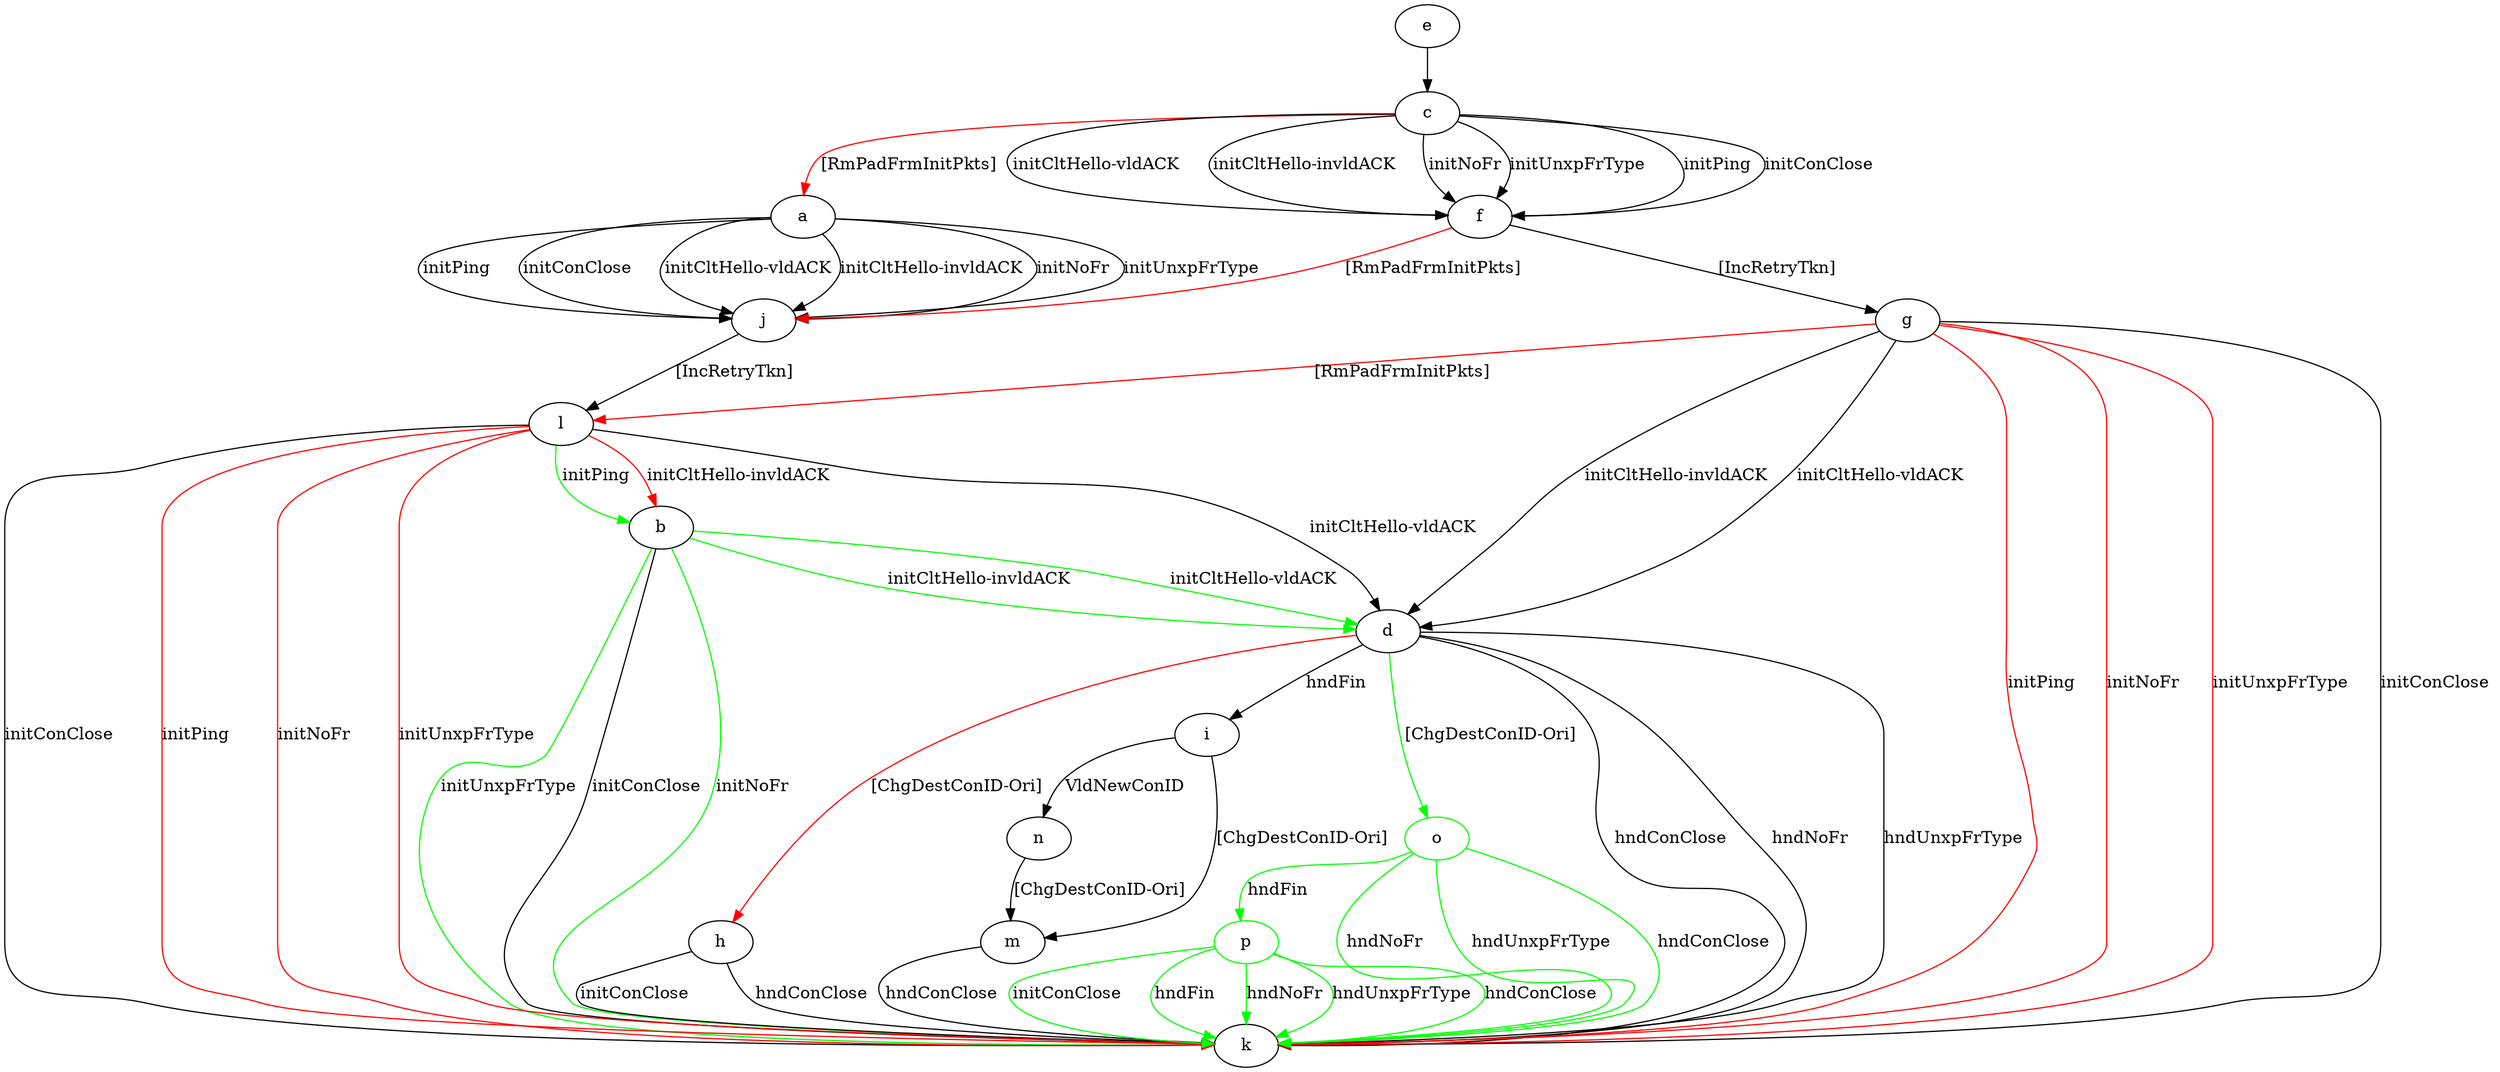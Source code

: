 digraph "" {
	a -> j	[key=0,
		label="initPing "];
	a -> j	[key=1,
		label="initConClose "];
	a -> j	[key=2,
		label="initCltHello-vldACK "];
	a -> j	[key=3,
		label="initCltHello-invldACK "];
	a -> j	[key=4,
		label="initNoFr "];
	a -> j	[key=5,
		label="initUnxpFrType "];
	b -> d	[key=0,
		color=green,
		label="initCltHello-vldACK "];
	b -> d	[key=1,
		color=green,
		label="initCltHello-invldACK "];
	b -> k	[key=0,
		label="initConClose "];
	b -> k	[key=1,
		color=green,
		label="initNoFr "];
	b -> k	[key=2,
		color=green,
		label="initUnxpFrType "];
	c -> a	[key=0,
		color=red,
		label="[RmPadFrmInitPkts] "];
	c -> f	[key=0,
		label="initPing "];
	c -> f	[key=1,
		label="initConClose "];
	c -> f	[key=2,
		label="initCltHello-vldACK "];
	c -> f	[key=3,
		label="initCltHello-invldACK "];
	c -> f	[key=4,
		label="initNoFr "];
	c -> f	[key=5,
		label="initUnxpFrType "];
	d -> h	[key=0,
		color=red,
		label="[ChgDestConID-Ori] "];
	d -> i	[key=0,
		label="hndFin "];
	d -> k	[key=0,
		label="hndConClose "];
	d -> k	[key=1,
		label="hndNoFr "];
	d -> k	[key=2,
		label="hndUnxpFrType "];
	o	[color=green];
	d -> o	[key=0,
		color=green,
		label="[ChgDestConID-Ori] "];
	e -> c	[key=0];
	f -> g	[key=0,
		label="[IncRetryTkn] "];
	f -> j	[key=0,
		color=red,
		label="[RmPadFrmInitPkts] "];
	g -> d	[key=0,
		label="initCltHello-vldACK "];
	g -> d	[key=1,
		label="initCltHello-invldACK "];
	g -> k	[key=0,
		label="initConClose "];
	g -> k	[key=1,
		color=red,
		label="initPing "];
	g -> k	[key=2,
		color=red,
		label="initNoFr "];
	g -> k	[key=3,
		color=red,
		label="initUnxpFrType "];
	g -> l	[key=0,
		color=red,
		label="[RmPadFrmInitPkts] "];
	h -> k	[key=0,
		label="initConClose "];
	h -> k	[key=1,
		label="hndConClose "];
	i -> m	[key=0,
		label="[ChgDestConID-Ori] "];
	i -> n	[key=0,
		label="VldNewConID "];
	j -> l	[key=0,
		label="[IncRetryTkn] "];
	l -> b	[key=0,
		color=green,
		label="initPing "];
	l -> b	[key=1,
		color=red,
		label="initCltHello-invldACK "];
	l -> d	[key=0,
		label="initCltHello-vldACK "];
	l -> k	[key=0,
		label="initConClose "];
	l -> k	[key=1,
		color=red,
		label="initPing "];
	l -> k	[key=2,
		color=red,
		label="initNoFr "];
	l -> k	[key=3,
		color=red,
		label="initUnxpFrType "];
	m -> k	[key=0,
		label="hndConClose "];
	n -> m	[key=0,
		label="[ChgDestConID-Ori] "];
	o -> k	[key=0,
		color=green,
		label="hndNoFr "];
	o -> k	[key=1,
		color=green,
		label="hndUnxpFrType "];
	o -> k	[key=2,
		color=green,
		label="hndConClose "];
	p	[color=green];
	o -> p	[key=0,
		color=green,
		label="hndFin "];
	p -> k	[key=0,
		color=green,
		label="initConClose "];
	p -> k	[key=1,
		color=green,
		label="hndFin "];
	p -> k	[key=2,
		color=green,
		label="hndNoFr "];
	p -> k	[key=3,
		color=green,
		label="hndUnxpFrType "];
	p -> k	[key=4,
		color=green,
		label="hndConClose "];
}

